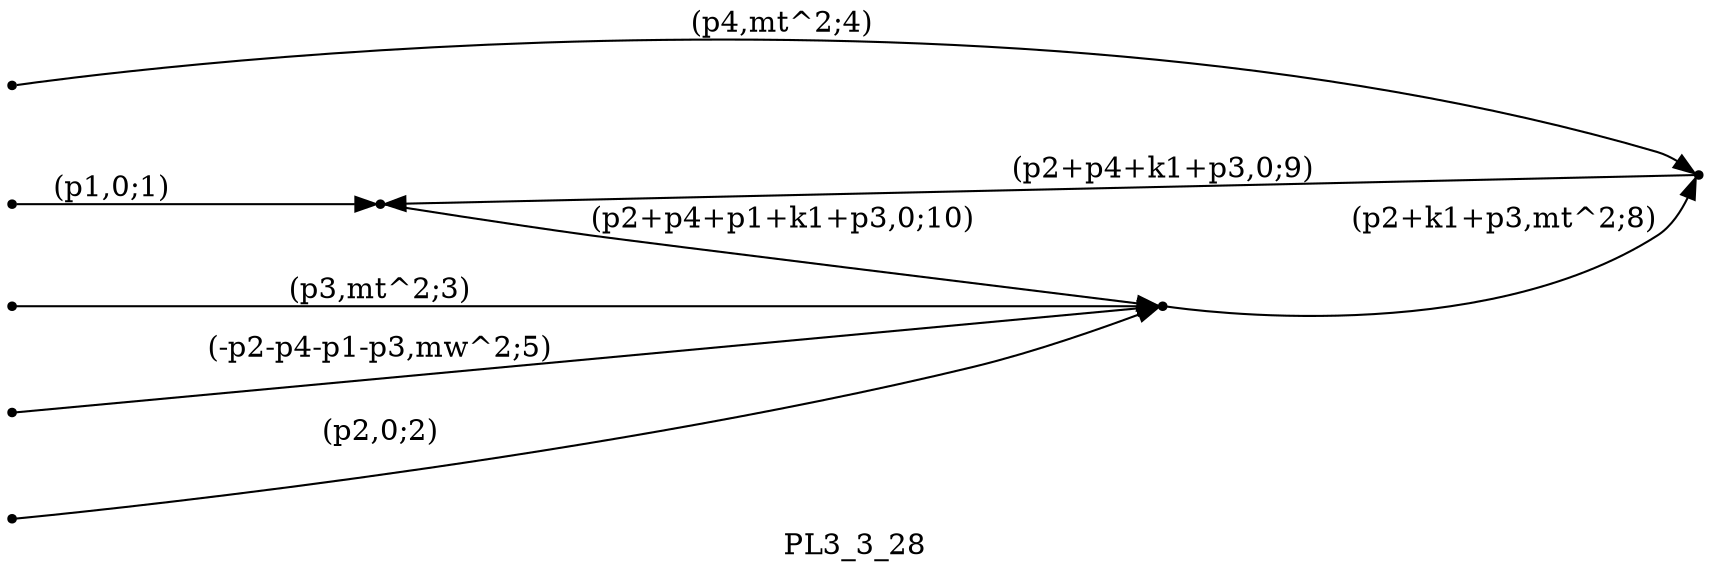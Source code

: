 digraph PL3_3_28 {
  label="PL3_3_28";
  rankdir="LR";
  subgraph edges {
    -1 -> 3 [label="(p1,0;1)"];
    -2 -> 2 [label="(p2,0;2)"];
    -3 -> 2 [label="(p3,mt^2;3)"];
    -4 -> 1 [label="(p4,mt^2;4)"];
    -5 -> 2 [label="(-p2-p4-p1-p3,mw^2;5)"];
    2 -> 1 [label="(p2+k1+p3,mt^2;8)"];
    1 -> 3 [label="(p2+p4+k1+p3,0;9)"];
    3 -> 2 [label="(p2+p4+p1+k1+p3,0;10)"];
  }
  subgraph incoming { rank="source"; -1; -2; -3; -4; -5; }
-5 [shape=point];
-4 [shape=point];
-3 [shape=point];
-2 [shape=point];
-1 [shape=point];
1 [shape=point];
2 [shape=point];
3 [shape=point];
}

